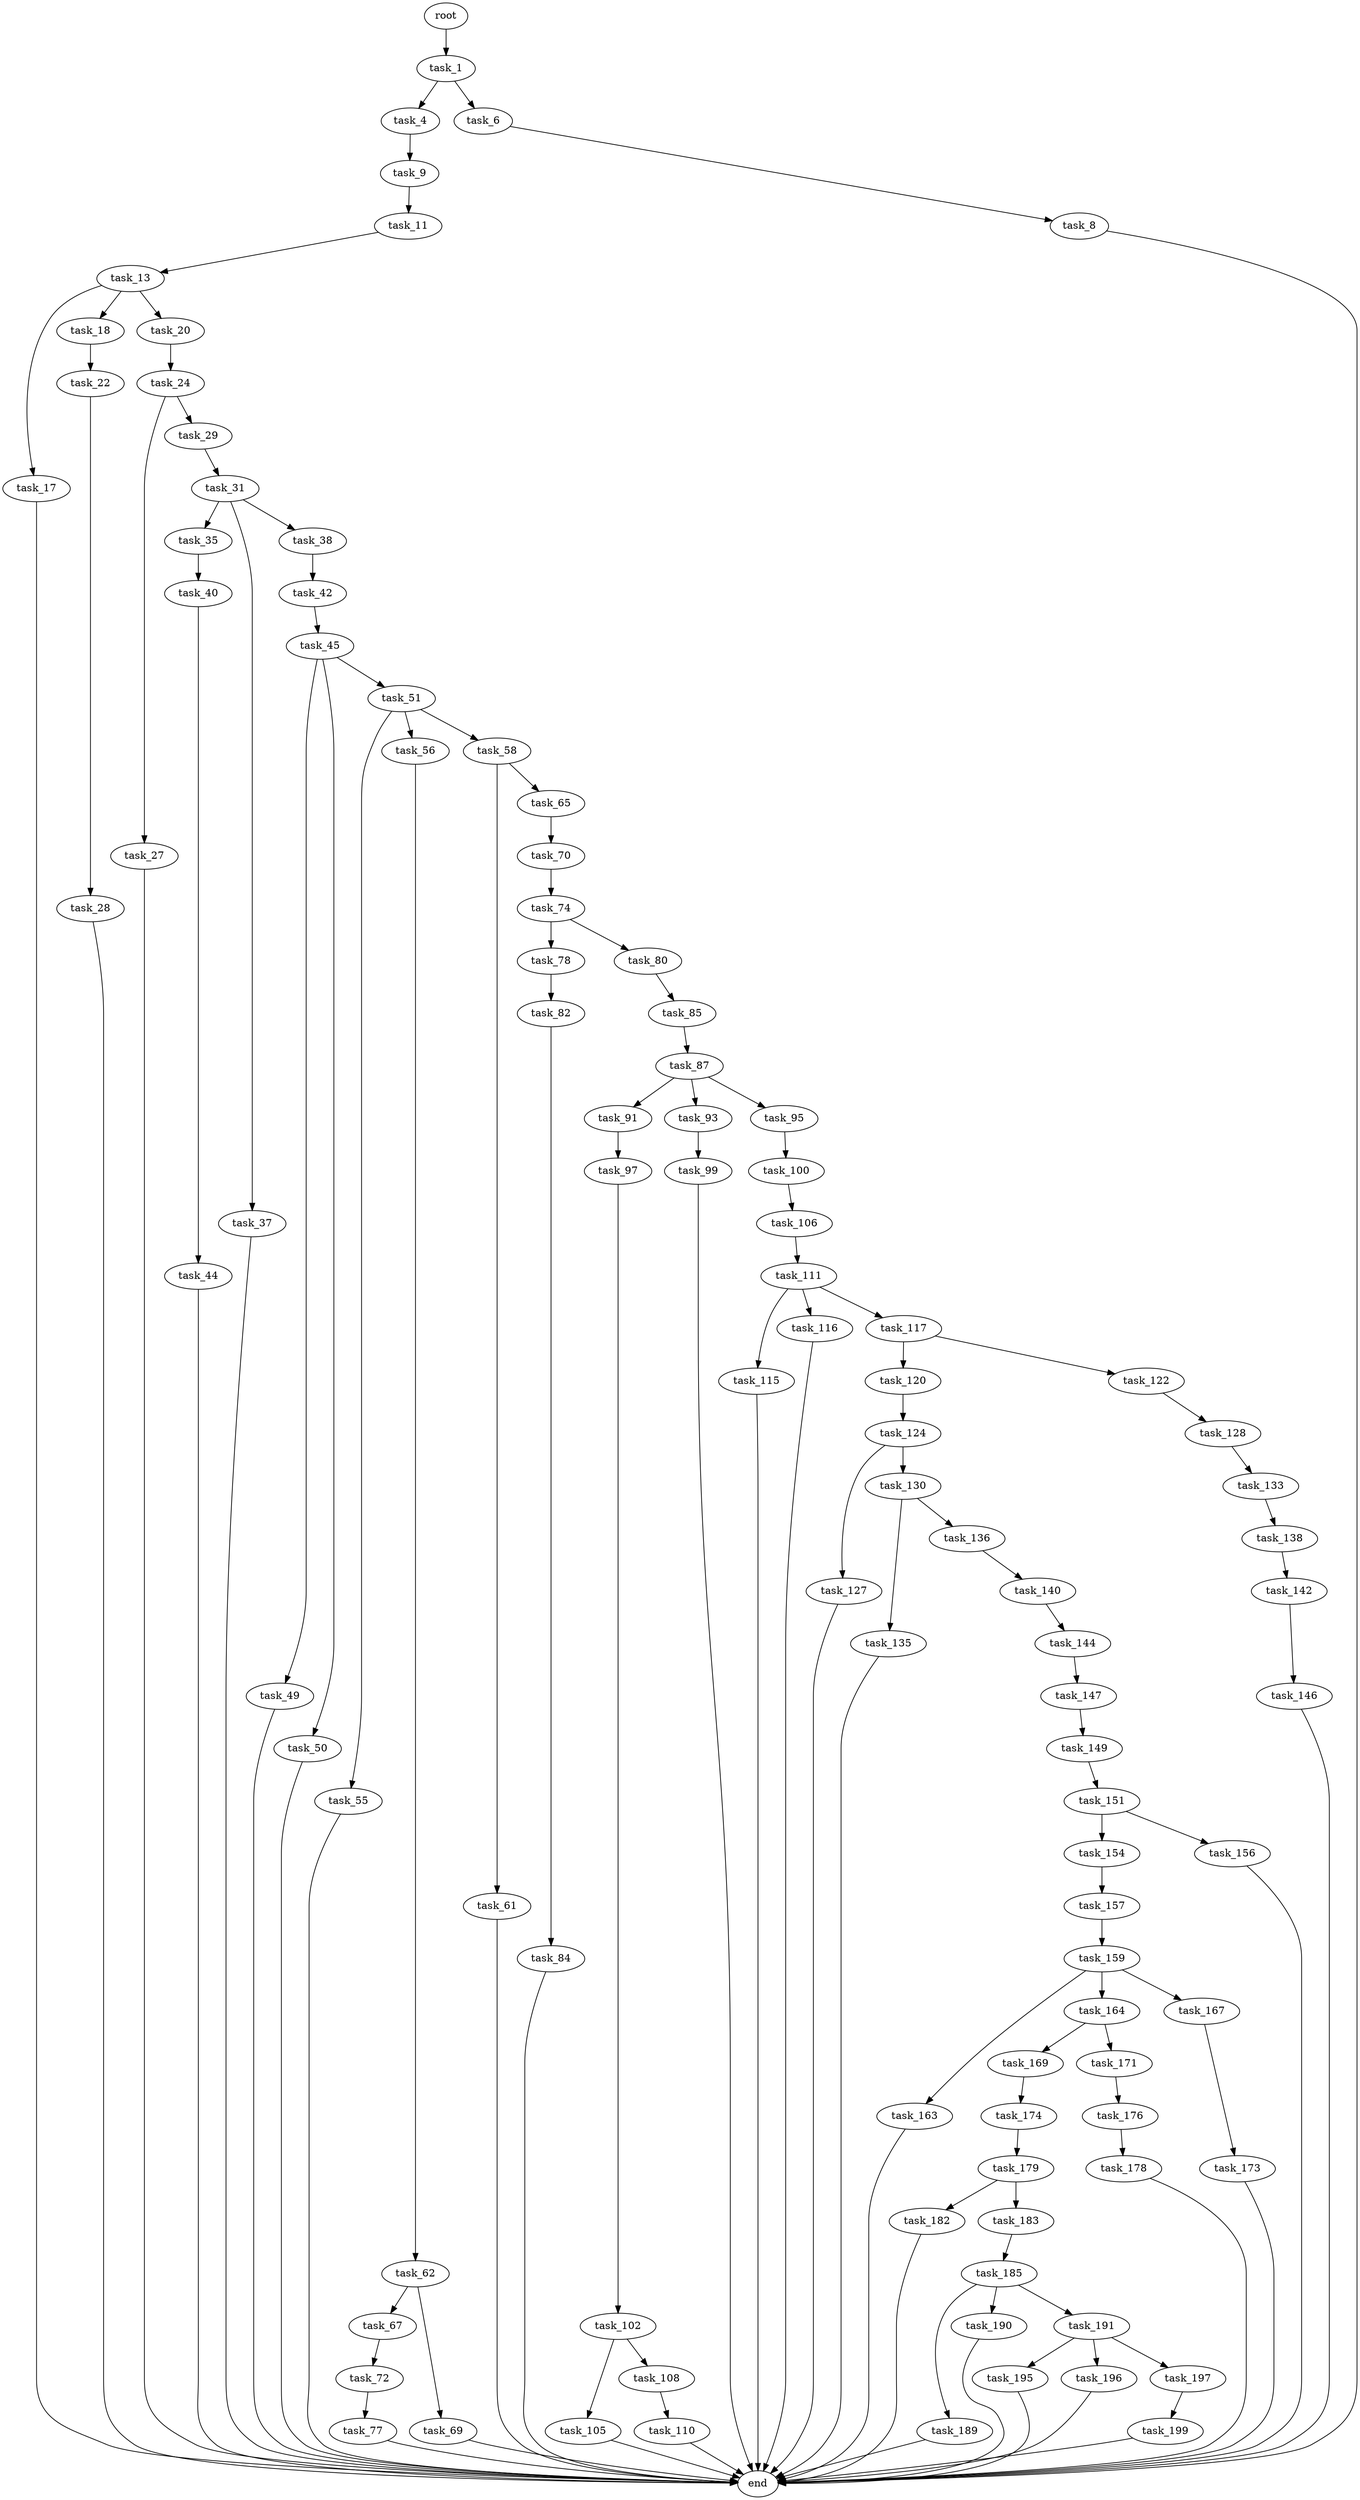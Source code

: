 digraph G {
  root [size="0.000000"];
  task_1 [size="782757789696.000000"];
  task_4 [size="134217728000.000000"];
  task_6 [size="28164378818.000000"];
  task_8 [size="73932072785.000000"];
  task_9 [size="470658183631.000000"];
  task_11 [size="955437224390.000000"];
  task_13 [size="315695759311.000000"];
  task_17 [size="561106144874.000000"];
  task_18 [size="5339777799.000000"];
  task_20 [size="4598711937.000000"];
  task_22 [size="23270851614.000000"];
  task_24 [size="782757789696.000000"];
  task_27 [size="68719476736.000000"];
  task_28 [size="10755602338.000000"];
  task_29 [size="101412293903.000000"];
  task_31 [size="40933186065.000000"];
  task_35 [size="254973556046.000000"];
  task_37 [size="4057896803.000000"];
  task_38 [size="1073741824000.000000"];
  task_40 [size="68719476736.000000"];
  task_42 [size="134217728000.000000"];
  task_44 [size="549755813888.000000"];
  task_45 [size="4266247254.000000"];
  task_49 [size="782757789696.000000"];
  task_50 [size="231369608304.000000"];
  task_51 [size="94333441538.000000"];
  task_55 [size="44350926213.000000"];
  task_56 [size="745357176.000000"];
  task_58 [size="298865327167.000000"];
  task_61 [size="13941652189.000000"];
  task_62 [size="51525589859.000000"];
  task_65 [size="291086956188.000000"];
  task_67 [size="42828075885.000000"];
  task_69 [size="68719476736.000000"];
  task_70 [size="549755813888.000000"];
  task_72 [size="539307159261.000000"];
  task_74 [size="28991029248.000000"];
  task_77 [size="231928233984.000000"];
  task_78 [size="4530168376.000000"];
  task_80 [size="17663067964.000000"];
  task_82 [size="56784959670.000000"];
  task_84 [size="68719476736.000000"];
  task_85 [size="1073741824000.000000"];
  task_87 [size="8589934592.000000"];
  task_91 [size="782757789696.000000"];
  task_93 [size="1791340905.000000"];
  task_95 [size="174153351115.000000"];
  task_97 [size="28319521471.000000"];
  task_99 [size="292159261922.000000"];
  task_100 [size="63961401332.000000"];
  task_102 [size="8589934592.000000"];
  task_105 [size="521399391482.000000"];
  task_106 [size="413886710758.000000"];
  task_108 [size="76783509992.000000"];
  task_110 [size="782757789696.000000"];
  task_111 [size="571800828312.000000"];
  task_115 [size="28991029248.000000"];
  task_116 [size="765308899119.000000"];
  task_117 [size="6768082545.000000"];
  task_120 [size="231928233984.000000"];
  task_122 [size="134217728000.000000"];
  task_124 [size="481858449974.000000"];
  task_127 [size="782757789696.000000"];
  task_128 [size="303705380508.000000"];
  task_130 [size="501744701502.000000"];
  task_133 [size="10262769133.000000"];
  task_135 [size="31795090520.000000"];
  task_136 [size="4248093048.000000"];
  task_138 [size="5886759277.000000"];
  task_140 [size="334468120101.000000"];
  task_142 [size="782757789696.000000"];
  task_144 [size="1854096117.000000"];
  task_146 [size="709860675103.000000"];
  task_147 [size="10058121648.000000"];
  task_149 [size="7704212000.000000"];
  task_151 [size="1073741824000.000000"];
  task_154 [size="782757789696.000000"];
  task_156 [size="42714576564.000000"];
  task_157 [size="34912259392.000000"];
  task_159 [size="68719476736.000000"];
  task_163 [size="9379402884.000000"];
  task_164 [size="2056232096.000000"];
  task_167 [size="16691342436.000000"];
  task_169 [size="1072976674493.000000"];
  task_171 [size="368293445632.000000"];
  task_173 [size="13265126388.000000"];
  task_174 [size="28991029248.000000"];
  task_176 [size="9852313906.000000"];
  task_178 [size="231928233984.000000"];
  task_179 [size="152542639265.000000"];
  task_182 [size="1073741824000.000000"];
  task_183 [size="28991029248.000000"];
  task_185 [size="221489491672.000000"];
  task_189 [size="3390409899.000000"];
  task_190 [size="1537117224.000000"];
  task_191 [size="325488479150.000000"];
  task_195 [size="144120444639.000000"];
  task_196 [size="166567894849.000000"];
  task_197 [size="4158737051.000000"];
  task_199 [size="134217728000.000000"];
  end [size="0.000000"];

  root -> task_1 [size="1.000000"];
  task_1 -> task_4 [size="679477248.000000"];
  task_1 -> task_6 [size="679477248.000000"];
  task_4 -> task_9 [size="209715200.000000"];
  task_6 -> task_8 [size="838860800.000000"];
  task_8 -> end [size="1.000000"];
  task_9 -> task_11 [size="301989888.000000"];
  task_11 -> task_13 [size="838860800.000000"];
  task_13 -> task_17 [size="301989888.000000"];
  task_13 -> task_18 [size="301989888.000000"];
  task_13 -> task_20 [size="301989888.000000"];
  task_17 -> end [size="1.000000"];
  task_18 -> task_22 [size="411041792.000000"];
  task_20 -> task_24 [size="75497472.000000"];
  task_22 -> task_28 [size="411041792.000000"];
  task_24 -> task_27 [size="679477248.000000"];
  task_24 -> task_29 [size="679477248.000000"];
  task_27 -> end [size="1.000000"];
  task_28 -> end [size="1.000000"];
  task_29 -> task_31 [size="75497472.000000"];
  task_31 -> task_35 [size="33554432.000000"];
  task_31 -> task_37 [size="33554432.000000"];
  task_31 -> task_38 [size="33554432.000000"];
  task_35 -> task_40 [size="209715200.000000"];
  task_37 -> end [size="1.000000"];
  task_38 -> task_42 [size="838860800.000000"];
  task_40 -> task_44 [size="134217728.000000"];
  task_42 -> task_45 [size="209715200.000000"];
  task_44 -> end [size="1.000000"];
  task_45 -> task_49 [size="75497472.000000"];
  task_45 -> task_50 [size="75497472.000000"];
  task_45 -> task_51 [size="75497472.000000"];
  task_49 -> end [size="1.000000"];
  task_50 -> end [size="1.000000"];
  task_51 -> task_55 [size="75497472.000000"];
  task_51 -> task_56 [size="75497472.000000"];
  task_51 -> task_58 [size="75497472.000000"];
  task_55 -> end [size="1.000000"];
  task_56 -> task_62 [size="75497472.000000"];
  task_58 -> task_61 [size="411041792.000000"];
  task_58 -> task_65 [size="411041792.000000"];
  task_61 -> end [size="1.000000"];
  task_62 -> task_67 [size="838860800.000000"];
  task_62 -> task_69 [size="838860800.000000"];
  task_65 -> task_70 [size="301989888.000000"];
  task_67 -> task_72 [size="134217728.000000"];
  task_69 -> end [size="1.000000"];
  task_70 -> task_74 [size="536870912.000000"];
  task_72 -> task_77 [size="679477248.000000"];
  task_74 -> task_78 [size="75497472.000000"];
  task_74 -> task_80 [size="75497472.000000"];
  task_77 -> end [size="1.000000"];
  task_78 -> task_82 [size="75497472.000000"];
  task_80 -> task_85 [size="679477248.000000"];
  task_82 -> task_84 [size="75497472.000000"];
  task_84 -> end [size="1.000000"];
  task_85 -> task_87 [size="838860800.000000"];
  task_87 -> task_91 [size="33554432.000000"];
  task_87 -> task_93 [size="33554432.000000"];
  task_87 -> task_95 [size="33554432.000000"];
  task_91 -> task_97 [size="679477248.000000"];
  task_93 -> task_99 [size="33554432.000000"];
  task_95 -> task_100 [size="536870912.000000"];
  task_97 -> task_102 [size="33554432.000000"];
  task_99 -> end [size="1.000000"];
  task_100 -> task_106 [size="134217728.000000"];
  task_102 -> task_105 [size="33554432.000000"];
  task_102 -> task_108 [size="33554432.000000"];
  task_105 -> end [size="1.000000"];
  task_106 -> task_111 [size="679477248.000000"];
  task_108 -> task_110 [size="75497472.000000"];
  task_110 -> end [size="1.000000"];
  task_111 -> task_115 [size="679477248.000000"];
  task_111 -> task_116 [size="679477248.000000"];
  task_111 -> task_117 [size="679477248.000000"];
  task_115 -> end [size="1.000000"];
  task_116 -> end [size="1.000000"];
  task_117 -> task_120 [size="838860800.000000"];
  task_117 -> task_122 [size="838860800.000000"];
  task_120 -> task_124 [size="301989888.000000"];
  task_122 -> task_128 [size="209715200.000000"];
  task_124 -> task_127 [size="411041792.000000"];
  task_124 -> task_130 [size="411041792.000000"];
  task_127 -> end [size="1.000000"];
  task_128 -> task_133 [size="411041792.000000"];
  task_130 -> task_135 [size="536870912.000000"];
  task_130 -> task_136 [size="536870912.000000"];
  task_133 -> task_138 [size="209715200.000000"];
  task_135 -> end [size="1.000000"];
  task_136 -> task_140 [size="301989888.000000"];
  task_138 -> task_142 [size="209715200.000000"];
  task_140 -> task_144 [size="679477248.000000"];
  task_142 -> task_146 [size="679477248.000000"];
  task_144 -> task_147 [size="33554432.000000"];
  task_146 -> end [size="1.000000"];
  task_147 -> task_149 [size="301989888.000000"];
  task_149 -> task_151 [size="679477248.000000"];
  task_151 -> task_154 [size="838860800.000000"];
  task_151 -> task_156 [size="838860800.000000"];
  task_154 -> task_157 [size="679477248.000000"];
  task_156 -> end [size="1.000000"];
  task_157 -> task_159 [size="75497472.000000"];
  task_159 -> task_163 [size="134217728.000000"];
  task_159 -> task_164 [size="134217728.000000"];
  task_159 -> task_167 [size="134217728.000000"];
  task_163 -> end [size="1.000000"];
  task_164 -> task_169 [size="134217728.000000"];
  task_164 -> task_171 [size="134217728.000000"];
  task_167 -> task_173 [size="536870912.000000"];
  task_169 -> task_174 [size="679477248.000000"];
  task_171 -> task_176 [size="411041792.000000"];
  task_173 -> end [size="1.000000"];
  task_174 -> task_179 [size="75497472.000000"];
  task_176 -> task_178 [size="301989888.000000"];
  task_178 -> end [size="1.000000"];
  task_179 -> task_182 [size="679477248.000000"];
  task_179 -> task_183 [size="679477248.000000"];
  task_182 -> end [size="1.000000"];
  task_183 -> task_185 [size="75497472.000000"];
  task_185 -> task_189 [size="301989888.000000"];
  task_185 -> task_190 [size="301989888.000000"];
  task_185 -> task_191 [size="301989888.000000"];
  task_189 -> end [size="1.000000"];
  task_190 -> end [size="1.000000"];
  task_191 -> task_195 [size="301989888.000000"];
  task_191 -> task_196 [size="301989888.000000"];
  task_191 -> task_197 [size="301989888.000000"];
  task_195 -> end [size="1.000000"];
  task_196 -> end [size="1.000000"];
  task_197 -> task_199 [size="75497472.000000"];
  task_199 -> end [size="1.000000"];
}
